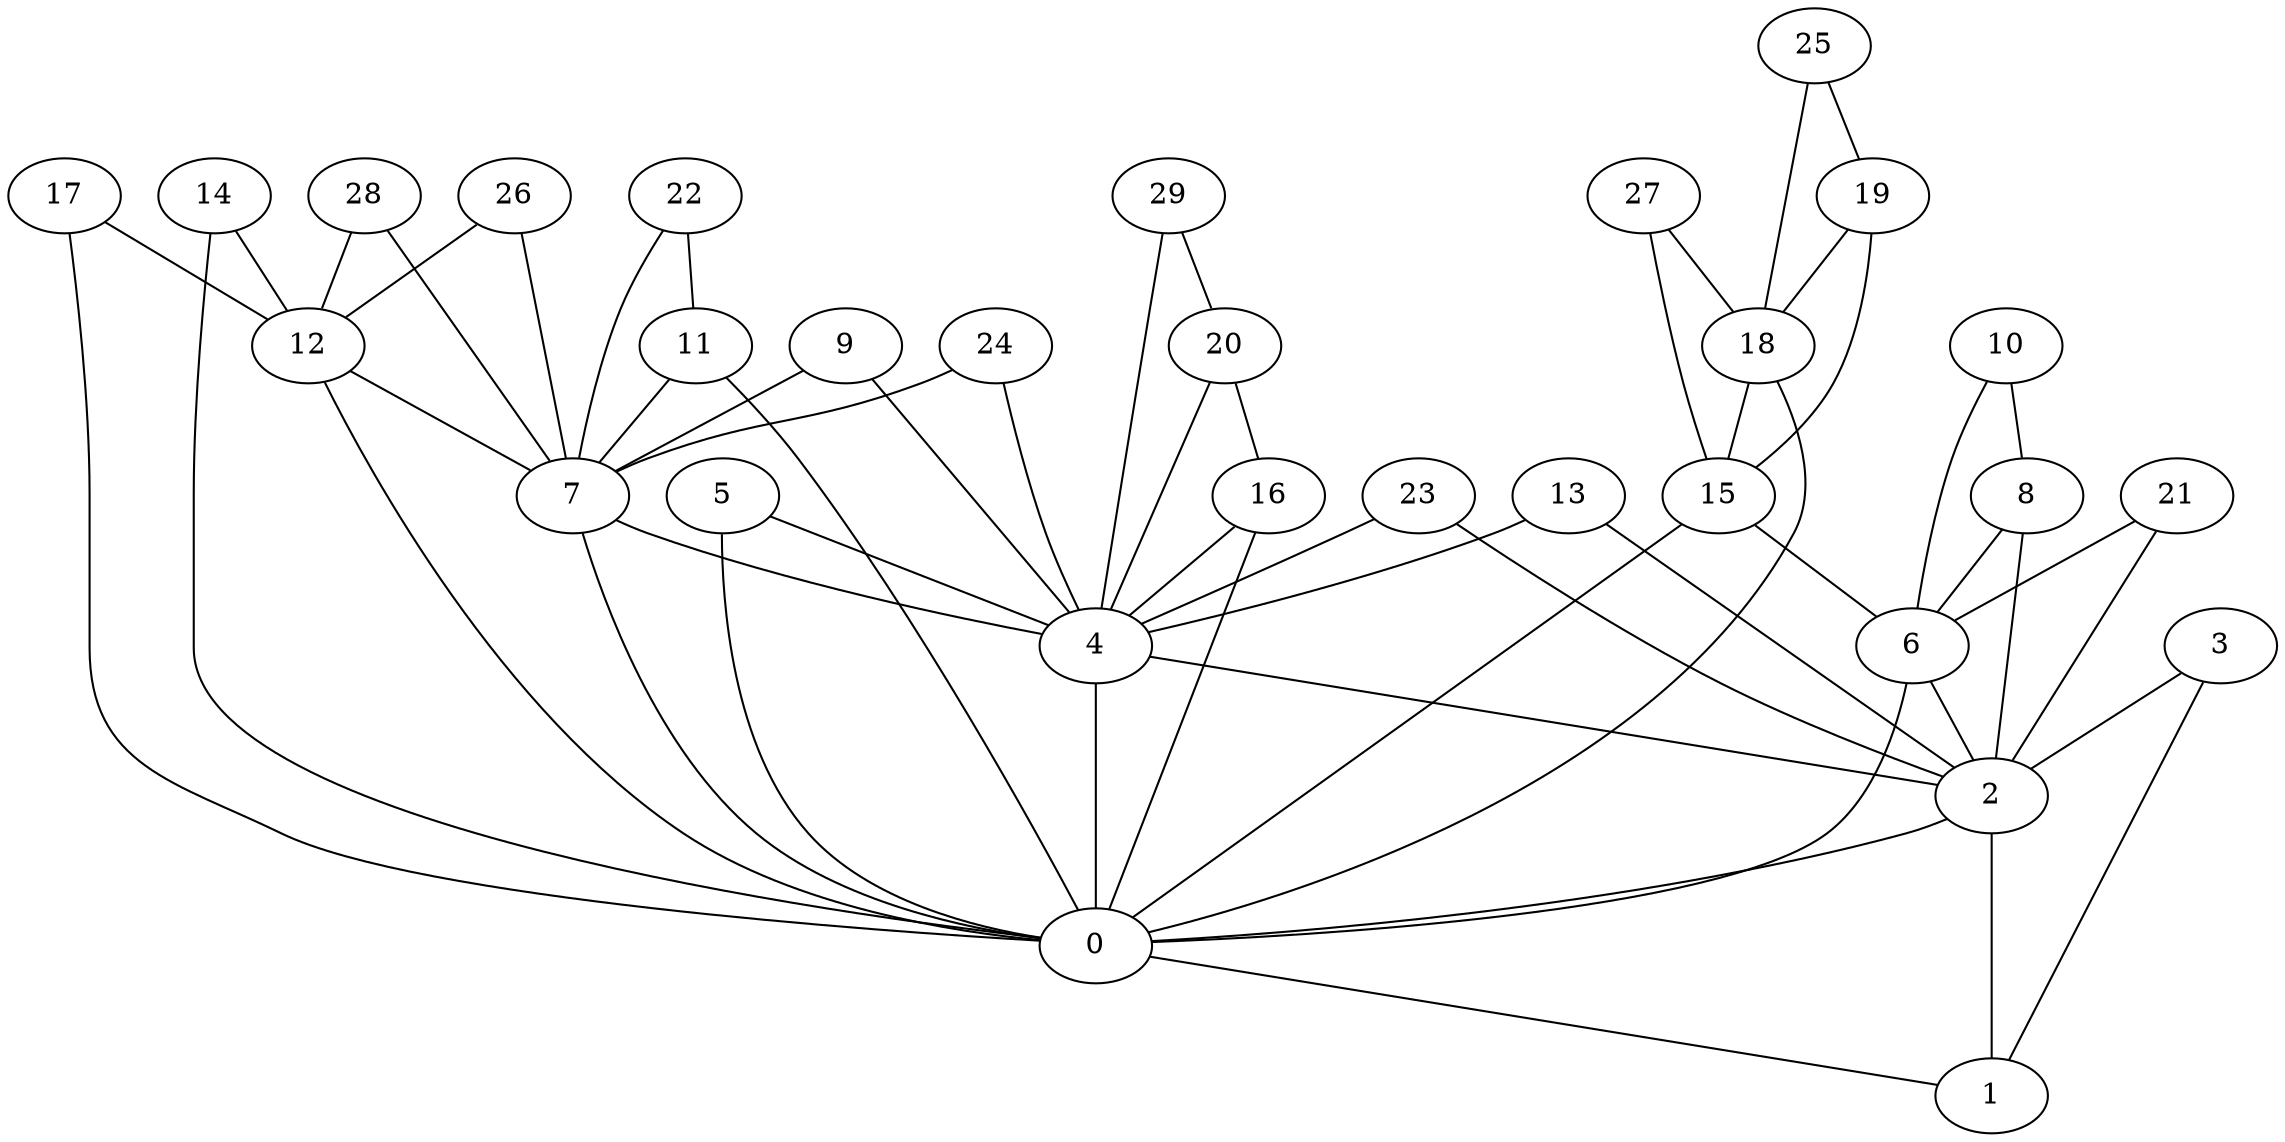 graph{
13 -- 4;
22 -- 11;
7 -- 4;
20 -- 4;
6 -- 2;
15 -- 0;
19 -- 15;
27 -- 18;
6 -- 0;
29 -- 4;
20 -- 16;
21 -- 6;
4 -- 2;
12 -- 0;
22 -- 7;
8 -- 6;
13 -- 2;
28 -- 7;
18 -- 15;
21 -- 2;
25 -- 18;
26 -- 12;
9 -- 7;
10 -- 8;
29 -- 20;
11 -- 7;
19 -- 18;
26 -- 7;
12 -- 7;
10 -- 6;
5 -- 0;
16 -- 4;
17 -- 12;
4 -- 0;
7 -- 0;
16 -- 0;
14 -- 12;
17 -- 0;
23 -- 4;
8 -- 2;
3 -- 1;
24 -- 7;
14 -- 0;
24 -- 4;
2 -- 0;
3 -- 2;
9 -- 4;
18 -- 0;
27 -- 15;
25 -- 19;
5 -- 4;
11 -- 0;
1 -- 2;
0 -- 1;
15 -- 6;
23 -- 2;
28 -- 12;
}
